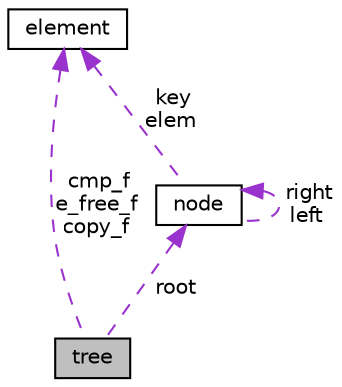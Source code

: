 digraph "tree"
{
  edge [fontname="Helvetica",fontsize="10",labelfontname="Helvetica",labelfontsize="10"];
  node [fontname="Helvetica",fontsize="10",shape=record];
  Node1 [label="tree",height=0.2,width=0.4,color="black", fillcolor="grey75", style="filled", fontcolor="black"];
  Node2 -> Node1 [dir="back",color="darkorchid3",fontsize="10",style="dashed",label=" root" ,fontname="Helvetica"];
  Node2 [label="node",height=0.2,width=0.4,color="black", fillcolor="white", style="filled",URL="$structnode.html"];
  Node2 -> Node2 [dir="back",color="darkorchid3",fontsize="10",style="dashed",label=" right\nleft" ,fontname="Helvetica"];
  Node3 -> Node2 [dir="back",color="darkorchid3",fontsize="10",style="dashed",label=" key\nelem" ,fontname="Helvetica"];
  Node3 [label="element",height=0.2,width=0.4,color="black", fillcolor="white", style="filled",URL="$unionelement.html"];
  Node3 -> Node1 [dir="back",color="darkorchid3",fontsize="10",style="dashed",label=" cmp_f\ne_free_f\ncopy_f" ,fontname="Helvetica"];
}
